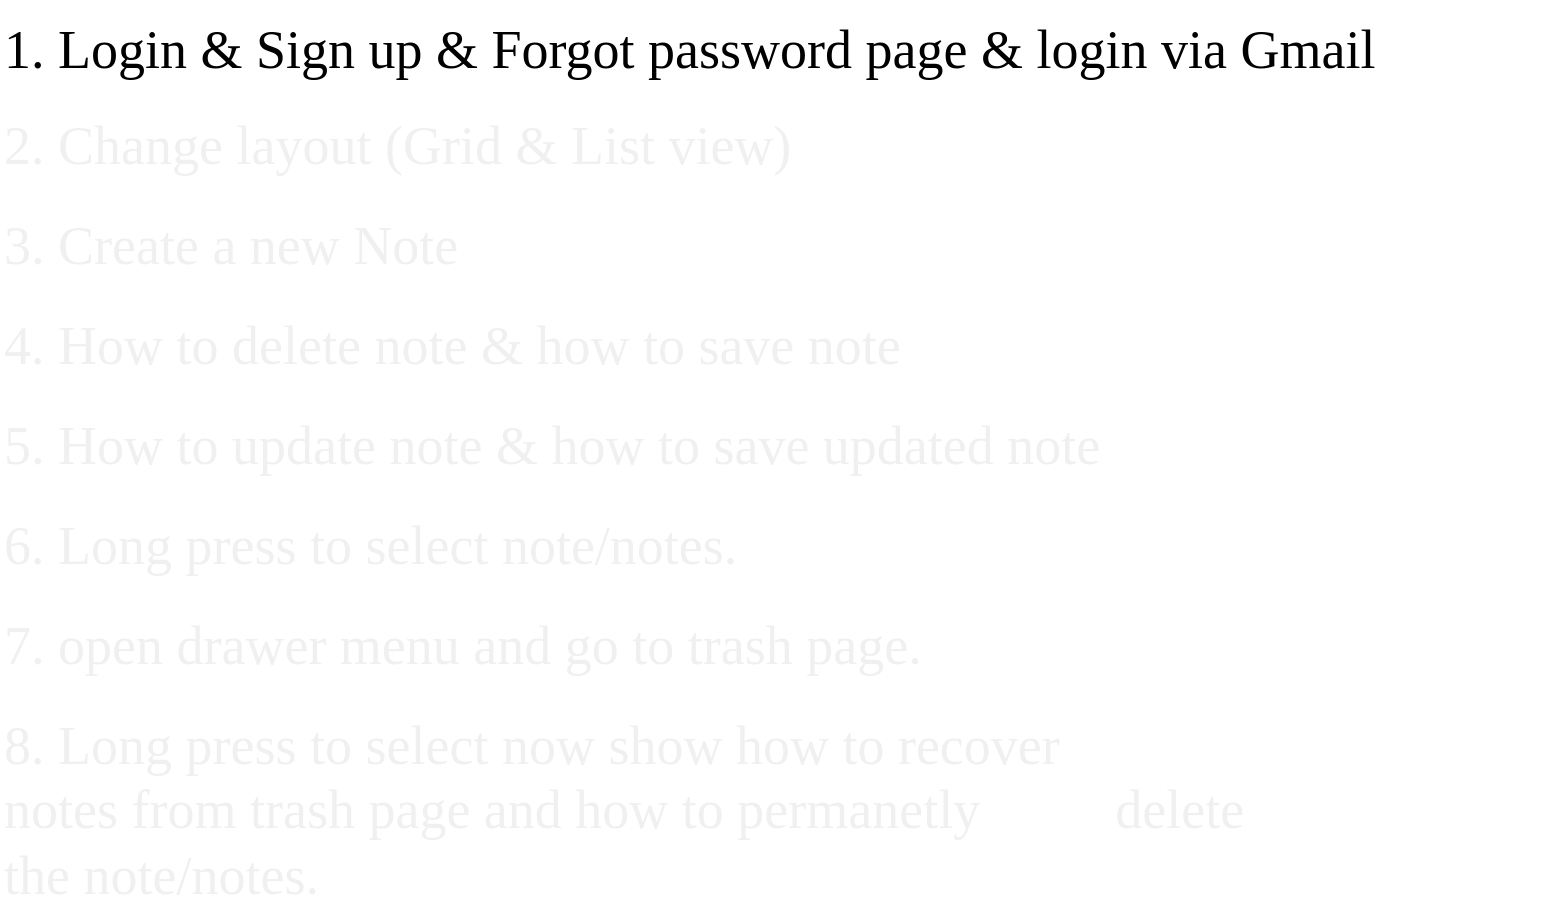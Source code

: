 <mxfile>
    <diagram id="tCNQKT7CJAnjDker31li" name="Page-1">
        <mxGraphModel dx="1100" dy="527" grid="1" gridSize="10" guides="1" tooltips="1" connect="1" arrows="1" fold="1" page="1" pageScale="1" pageWidth="850" pageHeight="1100" math="0" shadow="0">
            <root>
                <mxCell id="0"/>
                <mxCell id="1" parent="0"/>
                <mxCell id="4" value="&lt;font style=&quot;font-size: 27px;&quot;&gt;1. Login &amp;amp; Sign up &amp;amp; Forgot password page &amp;amp; login via Gmail&amp;nbsp;&lt;/font&gt;" style="text;html=1;align=left;verticalAlign=middle;resizable=0;points=[];autosize=1;fontFamily=Comic Sans MS;" vertex="1" parent="1">
                    <mxGeometry x="40" y="60" width="770" height="50" as="geometry"/>
                </mxCell>
                <mxCell id="5" value="&lt;span style=&quot;color: rgb(240, 240, 240); font-family: &amp;quot;Comic Sans MS&amp;quot;; font-size: 27px; font-style: normal; font-variant-ligatures: normal; font-variant-caps: normal; font-weight: 400; letter-spacing: normal; orphans: 2; text-indent: 0px; text-transform: none; widows: 2; word-spacing: 0px; -webkit-text-stroke-width: 0px; text-decoration-thickness: initial; text-decoration-style: initial; text-decoration-color: initial; float: none; display: inline !important;&quot;&gt;2. Change layout (Grid &amp;amp; List view)&lt;/span&gt;" style="text;whiteSpace=wrap;html=1;fontSize=27;fontFamily=Comic Sans MS;align=left;" vertex="1" parent="1">
                    <mxGeometry x="40" y="110" width="560" height="40" as="geometry"/>
                </mxCell>
                <mxCell id="6" value="&lt;span style=&quot;color: rgb(240, 240, 240); font-family: &amp;quot;Comic Sans MS&amp;quot;; font-size: 27px; font-style: normal; font-variant-ligatures: normal; font-variant-caps: normal; font-weight: 400; letter-spacing: normal; orphans: 2; text-indent: 0px; text-transform: none; widows: 2; word-spacing: 0px; -webkit-text-stroke-width: 0px; text-decoration-thickness: initial; text-decoration-style: initial; text-decoration-color: initial; float: none; display: inline !important;&quot;&gt;3. Create a new Note&lt;/span&gt;" style="text;whiteSpace=wrap;html=1;fontSize=27;fontFamily=Comic Sans MS;align=left;" vertex="1" parent="1">
                    <mxGeometry x="40" y="160" width="280" height="40" as="geometry"/>
                </mxCell>
                <mxCell id="7" value="&lt;span style=&quot;color: rgb(240, 240, 240); font-family: &amp;quot;Comic Sans MS&amp;quot;; font-size: 27px; font-style: normal; font-variant-ligatures: normal; font-variant-caps: normal; font-weight: 400; letter-spacing: normal; orphans: 2; text-indent: 0px; text-transform: none; widows: 2; word-spacing: 0px; -webkit-text-stroke-width: 0px; text-decoration-thickness: initial; text-decoration-style: initial; text-decoration-color: initial; float: none; display: inline !important;&quot;&gt;4. How to delete note &amp;amp; how to save note&lt;/span&gt;" style="text;whiteSpace=wrap;html=1;fontSize=27;fontFamily=Comic Sans MS;align=left;" vertex="1" parent="1">
                    <mxGeometry x="40" y="210" width="580" height="50" as="geometry"/>
                </mxCell>
                <mxCell id="9" value="&lt;span style=&quot;color: rgb(240, 240, 240); font-family: &amp;quot;Comic Sans MS&amp;quot;; font-size: 27px; font-style: normal; font-variant-ligatures: normal; font-variant-caps: normal; font-weight: 400; letter-spacing: normal; orphans: 2; text-indent: 0px; text-transform: none; widows: 2; word-spacing: 0px; -webkit-text-stroke-width: 0px; text-decoration-thickness: initial; text-decoration-style: initial; text-decoration-color: initial; float: none; display: inline !important;&quot;&gt;5. How to update note &amp;amp; how to save updated note&lt;/span&gt;" style="text;whiteSpace=wrap;html=1;fontSize=27;fontFamily=Comic Sans MS;align=left;" vertex="1" parent="1">
                    <mxGeometry x="40" y="260" width="650" height="50" as="geometry"/>
                </mxCell>
                <mxCell id="10" value="&lt;span style=&quot;color: rgb(240, 240, 240); font-family: &amp;quot;Comic Sans MS&amp;quot;; font-size: 27px; font-style: normal; font-variant-ligatures: normal; font-variant-caps: normal; font-weight: 400; letter-spacing: normal; orphans: 2; text-indent: 0px; text-transform: none; widows: 2; word-spacing: 0px; -webkit-text-stroke-width: 0px; text-decoration-thickness: initial; text-decoration-style: initial; text-decoration-color: initial; float: none; display: inline !important;&quot;&gt;6. Long press to select note/notes.&lt;/span&gt;" style="text;whiteSpace=wrap;html=1;fontSize=27;fontFamily=Comic Sans MS;align=left;" vertex="1" parent="1">
                    <mxGeometry x="40" y="310" width="650" height="50" as="geometry"/>
                </mxCell>
                <mxCell id="11" value="&lt;span style=&quot;color: rgb(240, 240, 240); font-family: &amp;quot;Comic Sans MS&amp;quot;; font-size: 27px; font-style: normal; font-variant-ligatures: normal; font-variant-caps: normal; font-weight: 400; letter-spacing: normal; orphans: 2; text-indent: 0px; text-transform: none; widows: 2; word-spacing: 0px; -webkit-text-stroke-width: 0px; text-decoration-thickness: initial; text-decoration-style: initial; text-decoration-color: initial; float: none; display: inline !important;&quot;&gt;7. open drawer menu and go to trash page.&lt;/span&gt;" style="text;whiteSpace=wrap;html=1;fontSize=27;fontFamily=Comic Sans MS;align=left;" vertex="1" parent="1">
                    <mxGeometry x="40" y="360" width="650" height="50" as="geometry"/>
                </mxCell>
                <mxCell id="12" value="&lt;span style=&quot;color: rgb(240, 240, 240); font-family: &amp;quot;Comic Sans MS&amp;quot;; font-size: 27px; font-style: normal; font-variant-ligatures: normal; font-variant-caps: normal; font-weight: 400; letter-spacing: normal; orphans: 2; text-indent: 0px; text-transform: none; widows: 2; word-spacing: 0px; -webkit-text-stroke-width: 0px; text-decoration-thickness: initial; text-decoration-style: initial; text-decoration-color: initial; float: none; display: inline !important;&quot;&gt;8. Long press to select now show how to recover&amp;nbsp; &amp;nbsp; &amp;nbsp; &amp;nbsp; &amp;nbsp; notes from trash page and how to permanetly&amp;nbsp; &amp;nbsp; &amp;nbsp; &amp;nbsp; &amp;nbsp; delete the note/notes.&lt;/span&gt;" style="text;whiteSpace=wrap;html=1;fontSize=27;fontFamily=Comic Sans MS;align=left;" vertex="1" parent="1">
                    <mxGeometry x="40" y="410" width="650" height="110" as="geometry"/>
                </mxCell>
            </root>
        </mxGraphModel>
    </diagram>
</mxfile>